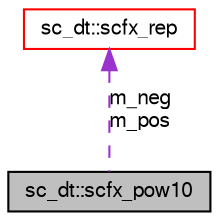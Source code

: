 digraph G
{
  edge [fontname="FreeSans",fontsize="10",labelfontname="FreeSans",labelfontsize="10"];
  node [fontname="FreeSans",fontsize="10",shape=record];
  Node1 [label="sc_dt::scfx_pow10",height=0.2,width=0.4,color="black", fillcolor="grey75", style="filled" fontcolor="black"];
  Node2 -> Node1 [dir=back,color="darkorchid3",fontsize="10",style="dashed",label="m_neg\nm_pos",fontname="FreeSans"];
  Node2 [label="sc_dt::scfx_rep",height=0.2,width=0.4,color="red", fillcolor="white", style="filled",URL="$a00262.html"];
}
